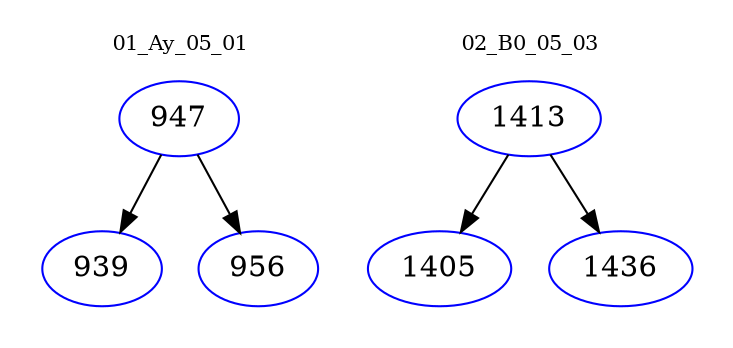digraph{
subgraph cluster_0 {
color = white
label = "01_Ay_05_01";
fontsize=10;
T0_947 [label="947", color="blue"]
T0_947 -> T0_939 [color="black"]
T0_939 [label="939", color="blue"]
T0_947 -> T0_956 [color="black"]
T0_956 [label="956", color="blue"]
}
subgraph cluster_1 {
color = white
label = "02_B0_05_03";
fontsize=10;
T1_1413 [label="1413", color="blue"]
T1_1413 -> T1_1405 [color="black"]
T1_1405 [label="1405", color="blue"]
T1_1413 -> T1_1436 [color="black"]
T1_1436 [label="1436", color="blue"]
}
}

